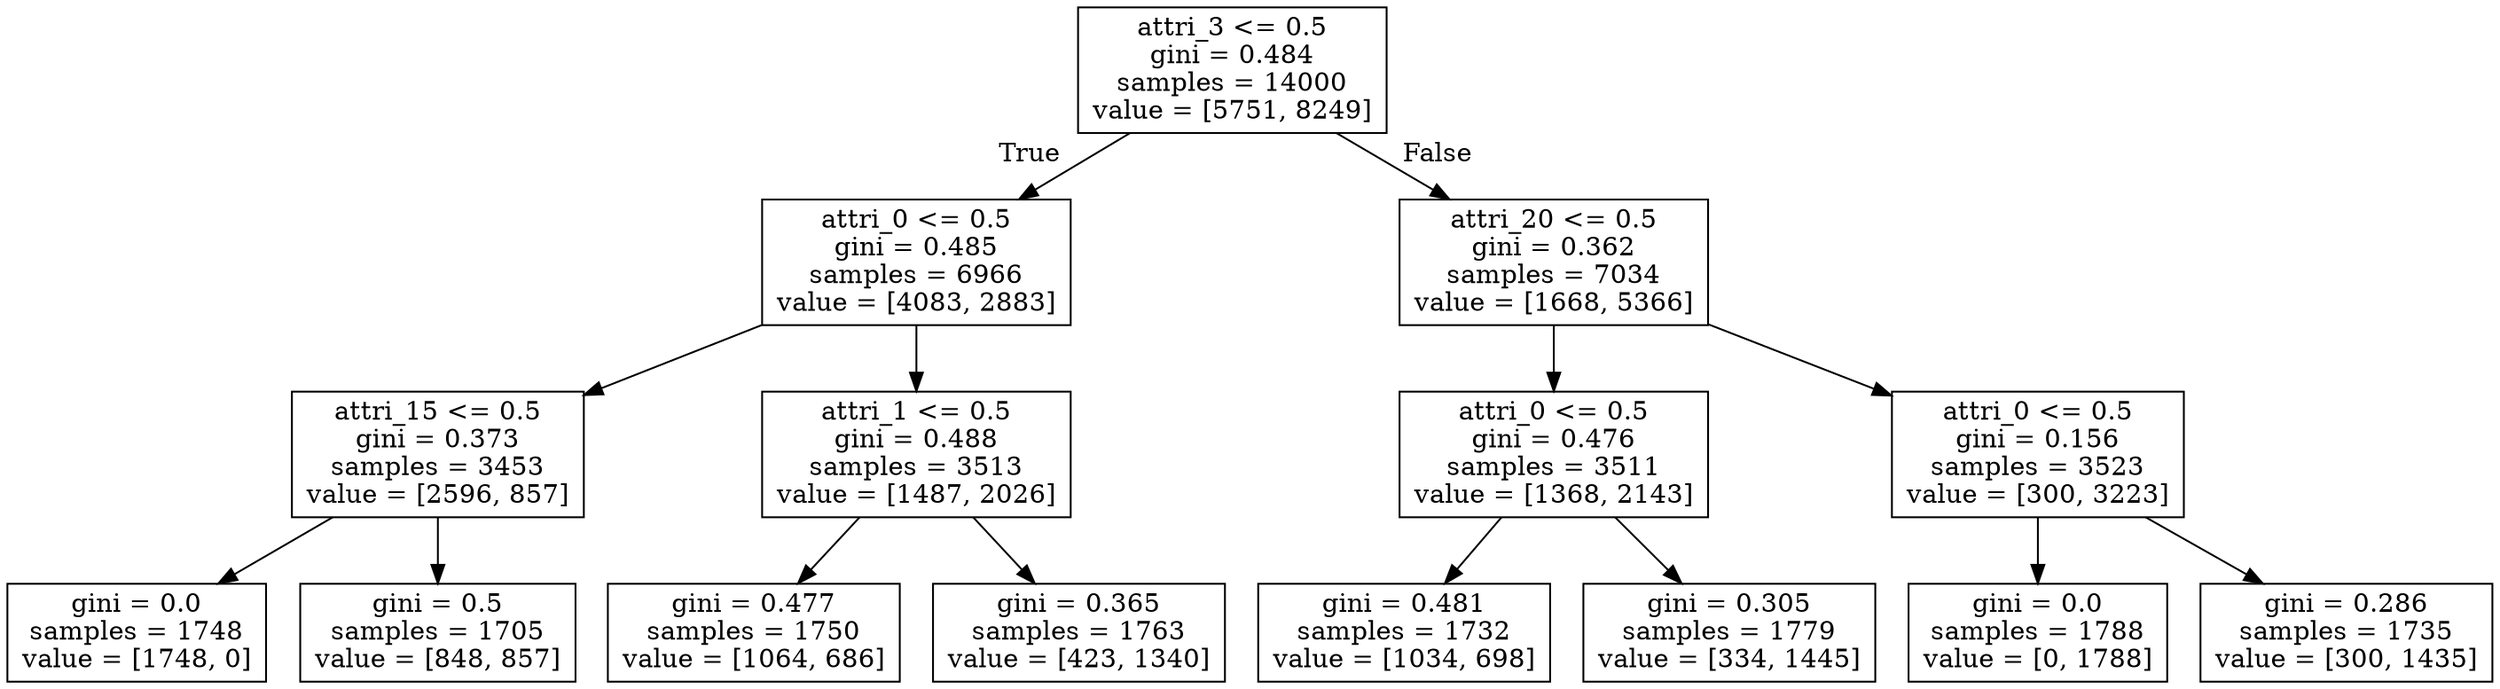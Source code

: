 digraph Tree {
node [shape=box] ;
0 [label="attri_3 <= 0.5\ngini = 0.484\nsamples = 14000\nvalue = [5751, 8249]"] ;
1 [label="attri_0 <= 0.5\ngini = 0.485\nsamples = 6966\nvalue = [4083, 2883]"] ;
0 -> 1 [labeldistance=2.5, labelangle=45, headlabel="True"] ;
2 [label="attri_15 <= 0.5\ngini = 0.373\nsamples = 3453\nvalue = [2596, 857]"] ;
1 -> 2 ;
3 [label="gini = 0.0\nsamples = 1748\nvalue = [1748, 0]"] ;
2 -> 3 ;
4 [label="gini = 0.5\nsamples = 1705\nvalue = [848, 857]"] ;
2 -> 4 ;
5 [label="attri_1 <= 0.5\ngini = 0.488\nsamples = 3513\nvalue = [1487, 2026]"] ;
1 -> 5 ;
6 [label="gini = 0.477\nsamples = 1750\nvalue = [1064, 686]"] ;
5 -> 6 ;
7 [label="gini = 0.365\nsamples = 1763\nvalue = [423, 1340]"] ;
5 -> 7 ;
8 [label="attri_20 <= 0.5\ngini = 0.362\nsamples = 7034\nvalue = [1668, 5366]"] ;
0 -> 8 [labeldistance=2.5, labelangle=-45, headlabel="False"] ;
9 [label="attri_0 <= 0.5\ngini = 0.476\nsamples = 3511\nvalue = [1368, 2143]"] ;
8 -> 9 ;
10 [label="gini = 0.481\nsamples = 1732\nvalue = [1034, 698]"] ;
9 -> 10 ;
11 [label="gini = 0.305\nsamples = 1779\nvalue = [334, 1445]"] ;
9 -> 11 ;
12 [label="attri_0 <= 0.5\ngini = 0.156\nsamples = 3523\nvalue = [300, 3223]"] ;
8 -> 12 ;
13 [label="gini = 0.0\nsamples = 1788\nvalue = [0, 1788]"] ;
12 -> 13 ;
14 [label="gini = 0.286\nsamples = 1735\nvalue = [300, 1435]"] ;
12 -> 14 ;
}